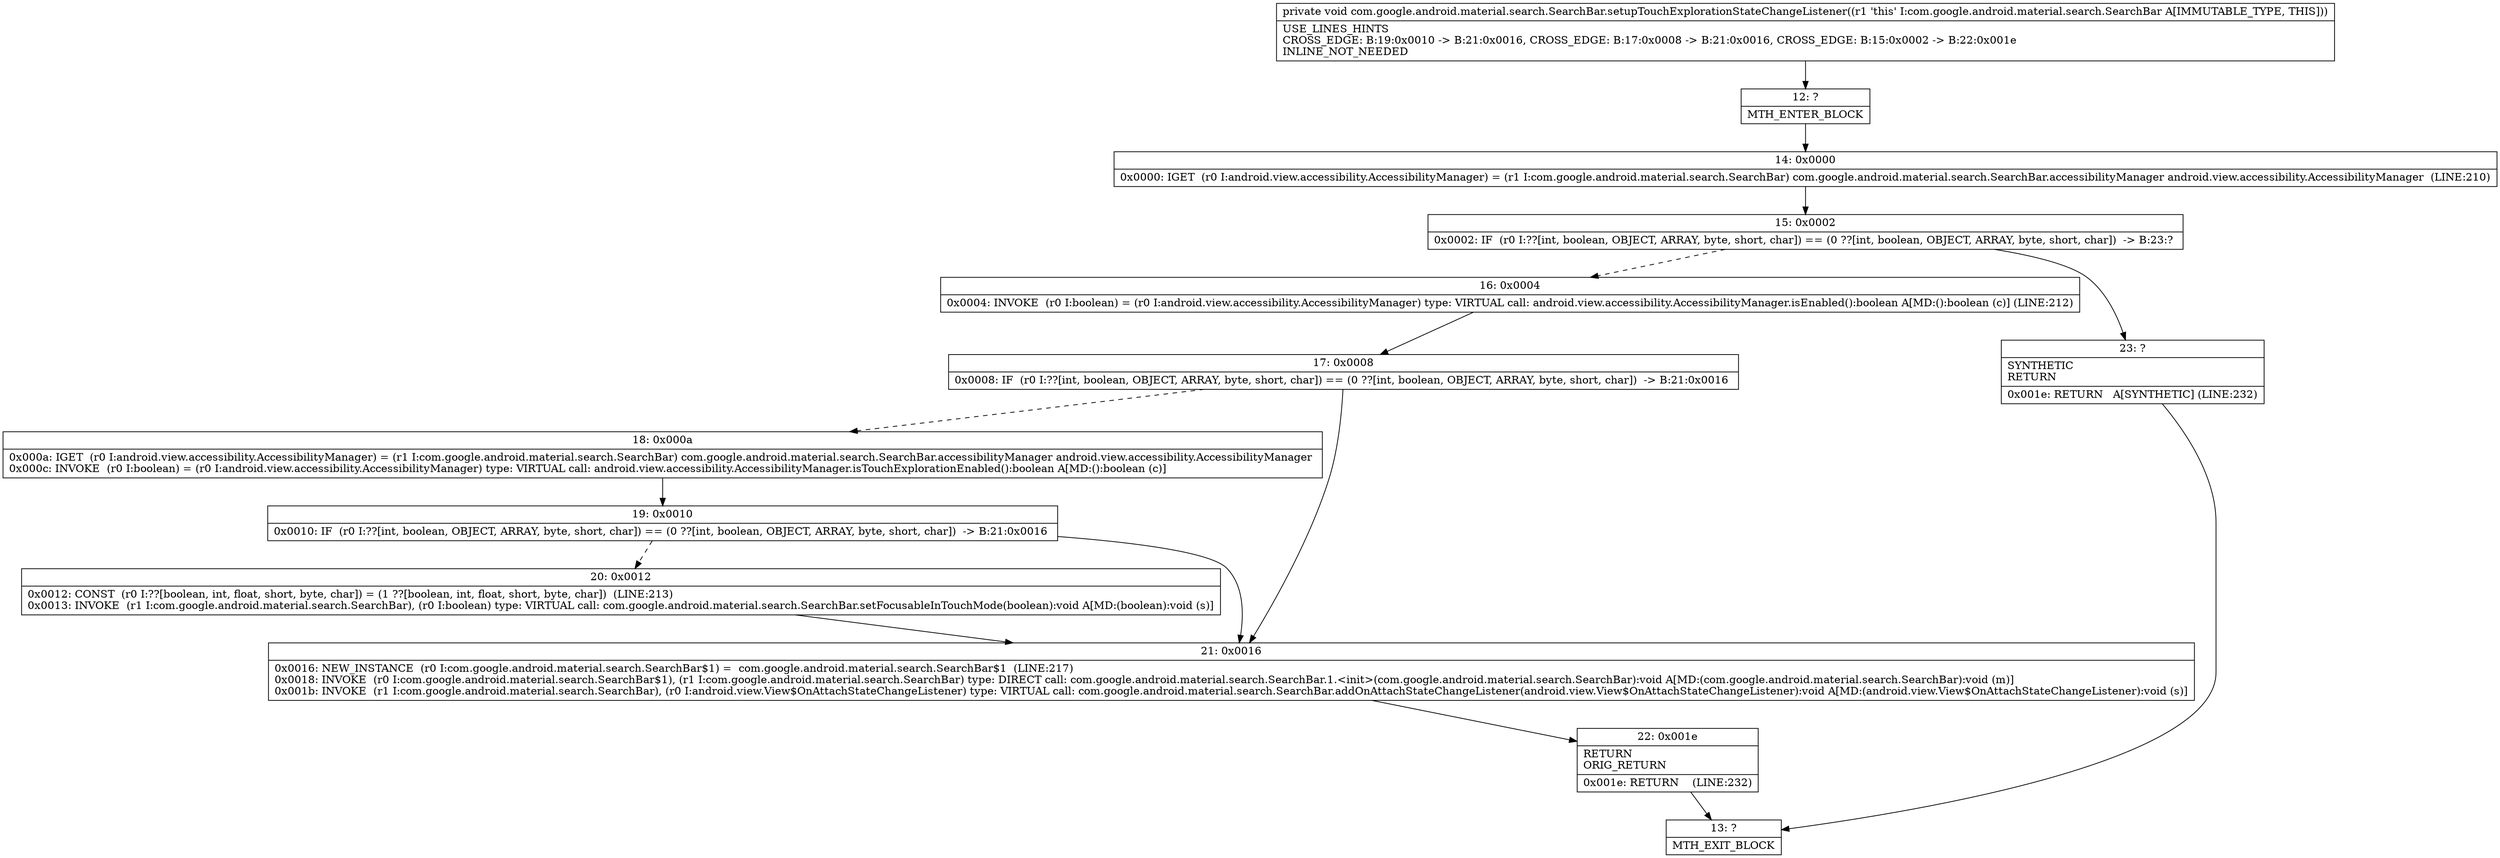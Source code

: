 digraph "CFG forcom.google.android.material.search.SearchBar.setupTouchExplorationStateChangeListener()V" {
Node_12 [shape=record,label="{12\:\ ?|MTH_ENTER_BLOCK\l}"];
Node_14 [shape=record,label="{14\:\ 0x0000|0x0000: IGET  (r0 I:android.view.accessibility.AccessibilityManager) = (r1 I:com.google.android.material.search.SearchBar) com.google.android.material.search.SearchBar.accessibilityManager android.view.accessibility.AccessibilityManager  (LINE:210)\l}"];
Node_15 [shape=record,label="{15\:\ 0x0002|0x0002: IF  (r0 I:??[int, boolean, OBJECT, ARRAY, byte, short, char]) == (0 ??[int, boolean, OBJECT, ARRAY, byte, short, char])  \-\> B:23:? \l}"];
Node_16 [shape=record,label="{16\:\ 0x0004|0x0004: INVOKE  (r0 I:boolean) = (r0 I:android.view.accessibility.AccessibilityManager) type: VIRTUAL call: android.view.accessibility.AccessibilityManager.isEnabled():boolean A[MD:():boolean (c)] (LINE:212)\l}"];
Node_17 [shape=record,label="{17\:\ 0x0008|0x0008: IF  (r0 I:??[int, boolean, OBJECT, ARRAY, byte, short, char]) == (0 ??[int, boolean, OBJECT, ARRAY, byte, short, char])  \-\> B:21:0x0016 \l}"];
Node_18 [shape=record,label="{18\:\ 0x000a|0x000a: IGET  (r0 I:android.view.accessibility.AccessibilityManager) = (r1 I:com.google.android.material.search.SearchBar) com.google.android.material.search.SearchBar.accessibilityManager android.view.accessibility.AccessibilityManager \l0x000c: INVOKE  (r0 I:boolean) = (r0 I:android.view.accessibility.AccessibilityManager) type: VIRTUAL call: android.view.accessibility.AccessibilityManager.isTouchExplorationEnabled():boolean A[MD:():boolean (c)]\l}"];
Node_19 [shape=record,label="{19\:\ 0x0010|0x0010: IF  (r0 I:??[int, boolean, OBJECT, ARRAY, byte, short, char]) == (0 ??[int, boolean, OBJECT, ARRAY, byte, short, char])  \-\> B:21:0x0016 \l}"];
Node_20 [shape=record,label="{20\:\ 0x0012|0x0012: CONST  (r0 I:??[boolean, int, float, short, byte, char]) = (1 ??[boolean, int, float, short, byte, char])  (LINE:213)\l0x0013: INVOKE  (r1 I:com.google.android.material.search.SearchBar), (r0 I:boolean) type: VIRTUAL call: com.google.android.material.search.SearchBar.setFocusableInTouchMode(boolean):void A[MD:(boolean):void (s)]\l}"];
Node_21 [shape=record,label="{21\:\ 0x0016|0x0016: NEW_INSTANCE  (r0 I:com.google.android.material.search.SearchBar$1) =  com.google.android.material.search.SearchBar$1  (LINE:217)\l0x0018: INVOKE  (r0 I:com.google.android.material.search.SearchBar$1), (r1 I:com.google.android.material.search.SearchBar) type: DIRECT call: com.google.android.material.search.SearchBar.1.\<init\>(com.google.android.material.search.SearchBar):void A[MD:(com.google.android.material.search.SearchBar):void (m)]\l0x001b: INVOKE  (r1 I:com.google.android.material.search.SearchBar), (r0 I:android.view.View$OnAttachStateChangeListener) type: VIRTUAL call: com.google.android.material.search.SearchBar.addOnAttachStateChangeListener(android.view.View$OnAttachStateChangeListener):void A[MD:(android.view.View$OnAttachStateChangeListener):void (s)]\l}"];
Node_22 [shape=record,label="{22\:\ 0x001e|RETURN\lORIG_RETURN\l|0x001e: RETURN    (LINE:232)\l}"];
Node_13 [shape=record,label="{13\:\ ?|MTH_EXIT_BLOCK\l}"];
Node_23 [shape=record,label="{23\:\ ?|SYNTHETIC\lRETURN\l|0x001e: RETURN   A[SYNTHETIC] (LINE:232)\l}"];
MethodNode[shape=record,label="{private void com.google.android.material.search.SearchBar.setupTouchExplorationStateChangeListener((r1 'this' I:com.google.android.material.search.SearchBar A[IMMUTABLE_TYPE, THIS]))  | USE_LINES_HINTS\lCROSS_EDGE: B:19:0x0010 \-\> B:21:0x0016, CROSS_EDGE: B:17:0x0008 \-\> B:21:0x0016, CROSS_EDGE: B:15:0x0002 \-\> B:22:0x001e\lINLINE_NOT_NEEDED\l}"];
MethodNode -> Node_12;Node_12 -> Node_14;
Node_14 -> Node_15;
Node_15 -> Node_16[style=dashed];
Node_15 -> Node_23;
Node_16 -> Node_17;
Node_17 -> Node_18[style=dashed];
Node_17 -> Node_21;
Node_18 -> Node_19;
Node_19 -> Node_20[style=dashed];
Node_19 -> Node_21;
Node_20 -> Node_21;
Node_21 -> Node_22;
Node_22 -> Node_13;
Node_23 -> Node_13;
}

